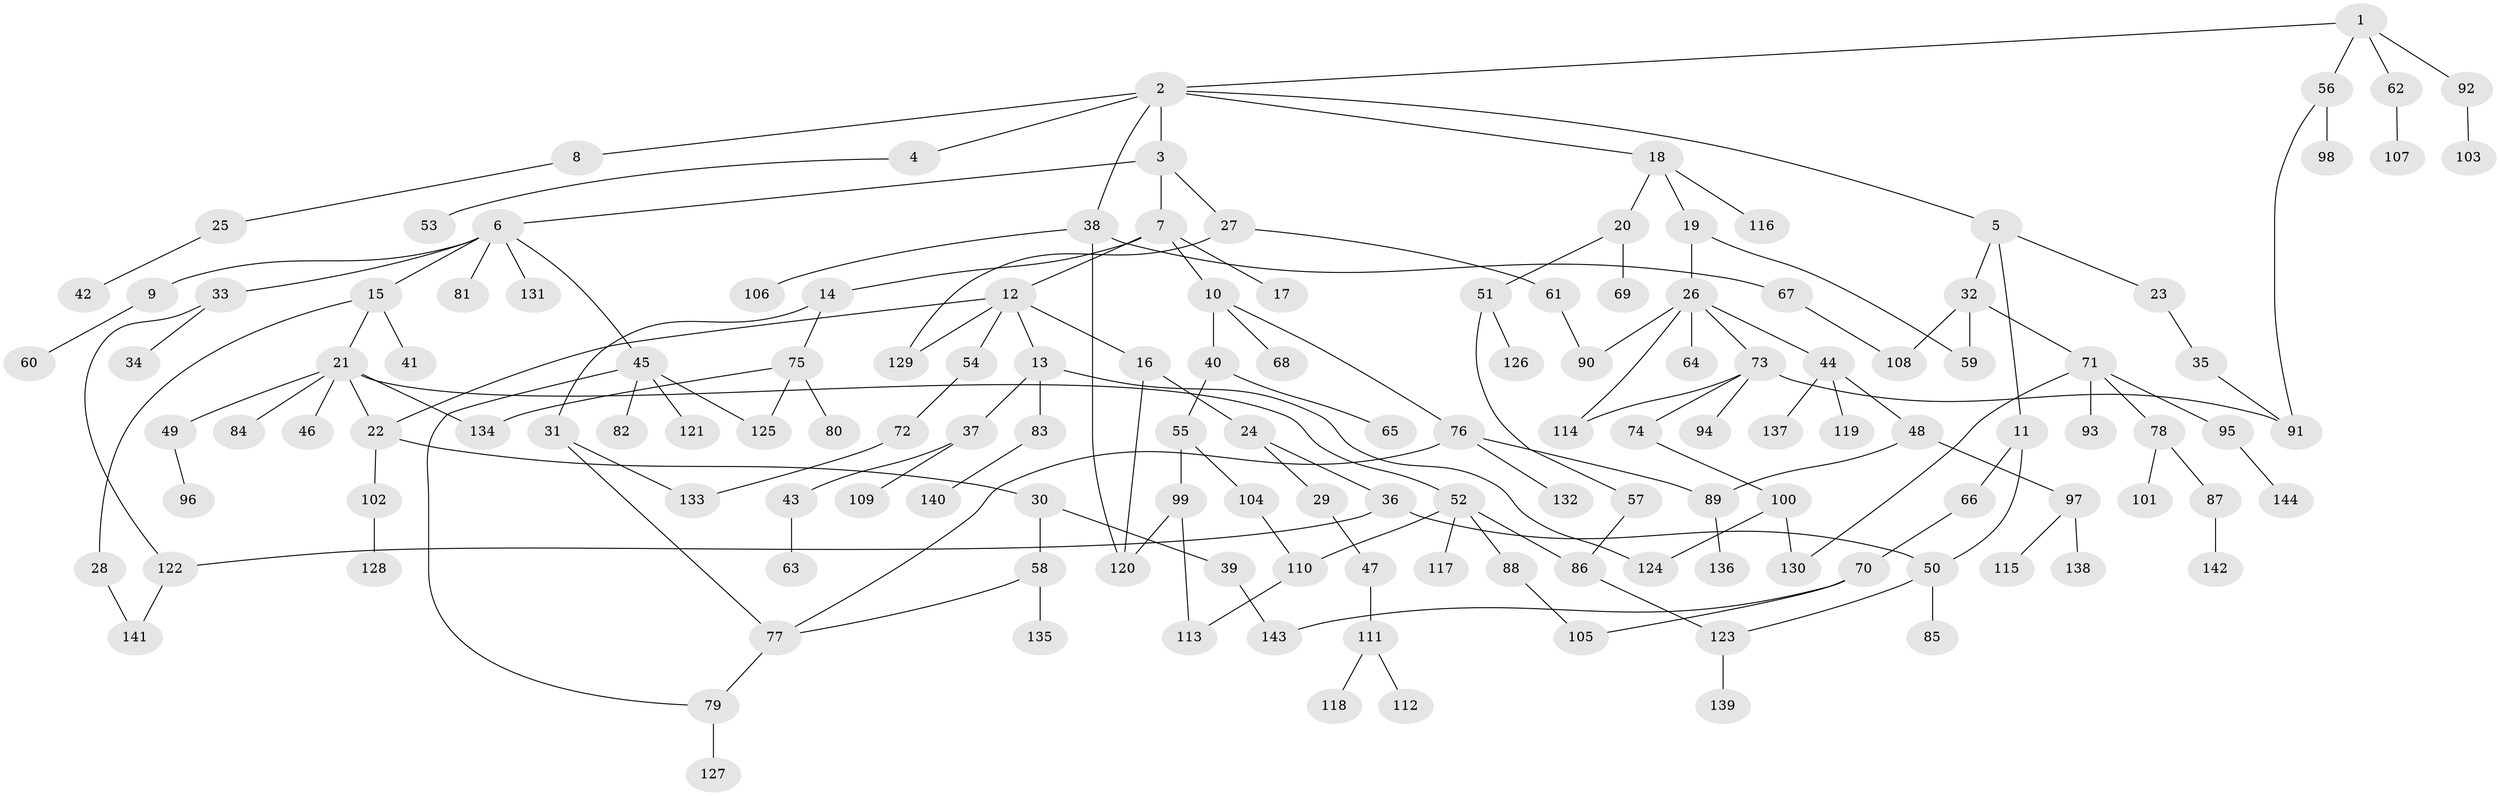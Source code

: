 // coarse degree distribution, {4: 0.10101010101010101, 9: 0.010101010101010102, 1: 0.35353535353535354, 7: 0.020202020202020204, 2: 0.2222222222222222, 3: 0.20202020202020202, 8: 0.010101010101010102, 5: 0.06060606060606061, 6: 0.020202020202020204}
// Generated by graph-tools (version 1.1) at 2025/23/03/03/25 07:23:34]
// undirected, 144 vertices, 171 edges
graph export_dot {
graph [start="1"]
  node [color=gray90,style=filled];
  1;
  2;
  3;
  4;
  5;
  6;
  7;
  8;
  9;
  10;
  11;
  12;
  13;
  14;
  15;
  16;
  17;
  18;
  19;
  20;
  21;
  22;
  23;
  24;
  25;
  26;
  27;
  28;
  29;
  30;
  31;
  32;
  33;
  34;
  35;
  36;
  37;
  38;
  39;
  40;
  41;
  42;
  43;
  44;
  45;
  46;
  47;
  48;
  49;
  50;
  51;
  52;
  53;
  54;
  55;
  56;
  57;
  58;
  59;
  60;
  61;
  62;
  63;
  64;
  65;
  66;
  67;
  68;
  69;
  70;
  71;
  72;
  73;
  74;
  75;
  76;
  77;
  78;
  79;
  80;
  81;
  82;
  83;
  84;
  85;
  86;
  87;
  88;
  89;
  90;
  91;
  92;
  93;
  94;
  95;
  96;
  97;
  98;
  99;
  100;
  101;
  102;
  103;
  104;
  105;
  106;
  107;
  108;
  109;
  110;
  111;
  112;
  113;
  114;
  115;
  116;
  117;
  118;
  119;
  120;
  121;
  122;
  123;
  124;
  125;
  126;
  127;
  128;
  129;
  130;
  131;
  132;
  133;
  134;
  135;
  136;
  137;
  138;
  139;
  140;
  141;
  142;
  143;
  144;
  1 -- 2;
  1 -- 56;
  1 -- 62;
  1 -- 92;
  2 -- 3;
  2 -- 4;
  2 -- 5;
  2 -- 8;
  2 -- 18;
  2 -- 38;
  3 -- 6;
  3 -- 7;
  3 -- 27;
  4 -- 53;
  5 -- 11;
  5 -- 23;
  5 -- 32;
  6 -- 9;
  6 -- 15;
  6 -- 33;
  6 -- 45;
  6 -- 81;
  6 -- 131;
  7 -- 10;
  7 -- 12;
  7 -- 14;
  7 -- 17;
  8 -- 25;
  9 -- 60;
  10 -- 40;
  10 -- 68;
  10 -- 76;
  11 -- 50;
  11 -- 66;
  12 -- 13;
  12 -- 16;
  12 -- 22;
  12 -- 54;
  12 -- 129;
  13 -- 37;
  13 -- 83;
  13 -- 124;
  14 -- 31;
  14 -- 75;
  15 -- 21;
  15 -- 28;
  15 -- 41;
  16 -- 24;
  16 -- 120;
  18 -- 19;
  18 -- 20;
  18 -- 116;
  19 -- 26;
  19 -- 59;
  20 -- 51;
  20 -- 69;
  21 -- 46;
  21 -- 49;
  21 -- 52;
  21 -- 84;
  21 -- 134;
  21 -- 22;
  22 -- 30;
  22 -- 102;
  23 -- 35;
  24 -- 29;
  24 -- 36;
  25 -- 42;
  26 -- 44;
  26 -- 64;
  26 -- 73;
  26 -- 114;
  26 -- 90;
  27 -- 61;
  27 -- 129;
  28 -- 141;
  29 -- 47;
  30 -- 39;
  30 -- 58;
  31 -- 133;
  31 -- 77;
  32 -- 71;
  32 -- 108;
  32 -- 59;
  33 -- 34;
  33 -- 122;
  35 -- 91;
  36 -- 122;
  36 -- 50;
  37 -- 43;
  37 -- 109;
  38 -- 67;
  38 -- 106;
  38 -- 120;
  39 -- 143;
  40 -- 55;
  40 -- 65;
  43 -- 63;
  44 -- 48;
  44 -- 119;
  44 -- 137;
  45 -- 82;
  45 -- 121;
  45 -- 79;
  45 -- 125;
  47 -- 111;
  48 -- 97;
  48 -- 89;
  49 -- 96;
  50 -- 85;
  50 -- 123;
  51 -- 57;
  51 -- 126;
  52 -- 86;
  52 -- 88;
  52 -- 110;
  52 -- 117;
  54 -- 72;
  55 -- 99;
  55 -- 104;
  56 -- 91;
  56 -- 98;
  57 -- 86;
  58 -- 77;
  58 -- 135;
  61 -- 90;
  62 -- 107;
  66 -- 70;
  67 -- 108;
  70 -- 143;
  70 -- 105;
  71 -- 78;
  71 -- 93;
  71 -- 95;
  71 -- 130;
  72 -- 133;
  73 -- 74;
  73 -- 94;
  73 -- 114;
  73 -- 91;
  74 -- 100;
  75 -- 80;
  75 -- 125;
  75 -- 134;
  76 -- 89;
  76 -- 132;
  76 -- 77;
  77 -- 79;
  78 -- 87;
  78 -- 101;
  79 -- 127;
  83 -- 140;
  86 -- 123;
  87 -- 142;
  88 -- 105;
  89 -- 136;
  92 -- 103;
  95 -- 144;
  97 -- 115;
  97 -- 138;
  99 -- 113;
  99 -- 120;
  100 -- 124;
  100 -- 130;
  102 -- 128;
  104 -- 110;
  110 -- 113;
  111 -- 112;
  111 -- 118;
  122 -- 141;
  123 -- 139;
}
